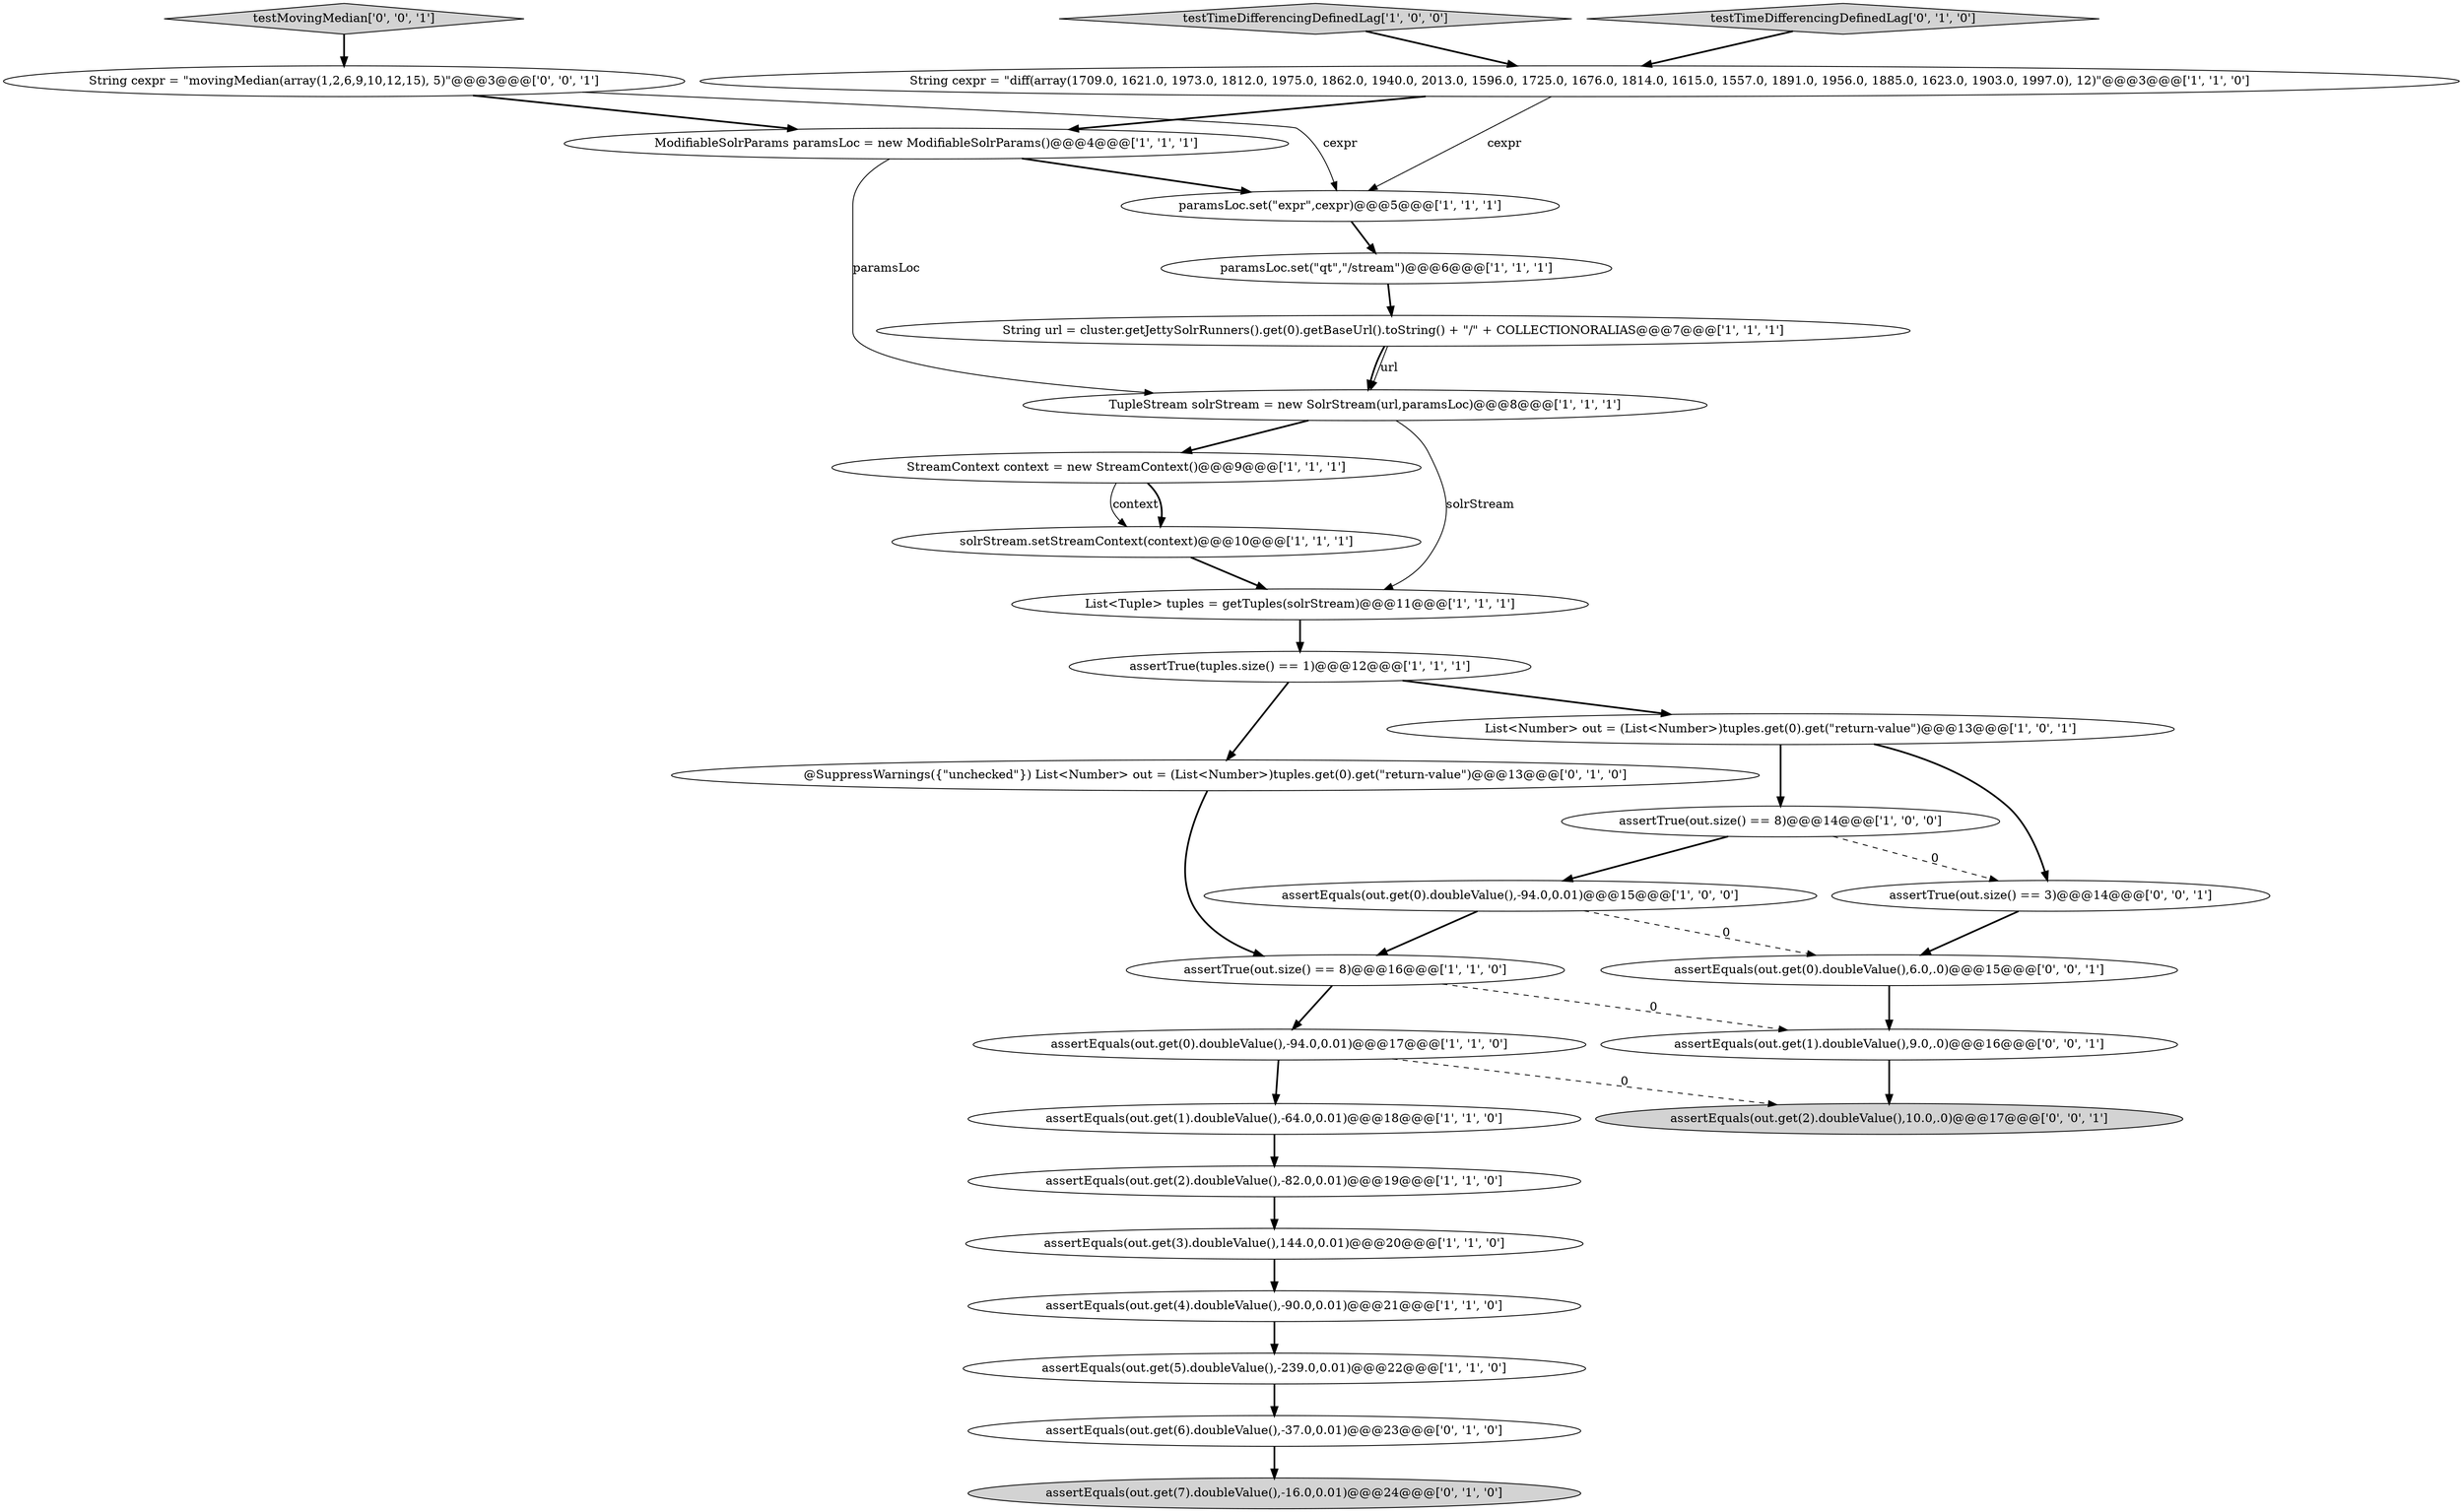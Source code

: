 digraph {
8 [style = filled, label = "ModifiableSolrParams paramsLoc = new ModifiableSolrParams()@@@4@@@['1', '1', '1']", fillcolor = white, shape = ellipse image = "AAA0AAABBB1BBB"];
20 [style = filled, label = "assertEquals(out.get(1).doubleValue(),-64.0,0.01)@@@18@@@['1', '1', '0']", fillcolor = white, shape = ellipse image = "AAA0AAABBB1BBB"];
1 [style = filled, label = "assertEquals(out.get(4).doubleValue(),-90.0,0.01)@@@21@@@['1', '1', '0']", fillcolor = white, shape = ellipse image = "AAA0AAABBB1BBB"];
28 [style = filled, label = "assertTrue(out.size() == 3)@@@14@@@['0', '0', '1']", fillcolor = white, shape = ellipse image = "AAA0AAABBB3BBB"];
15 [style = filled, label = "testTimeDifferencingDefinedLag['1', '0', '0']", fillcolor = lightgray, shape = diamond image = "AAA0AAABBB1BBB"];
11 [style = filled, label = "assertEquals(out.get(3).doubleValue(),144.0,0.01)@@@20@@@['1', '1', '0']", fillcolor = white, shape = ellipse image = "AAA0AAABBB1BBB"];
13 [style = filled, label = "String url = cluster.getJettySolrRunners().get(0).getBaseUrl().toString() + \"/\" + COLLECTIONORALIAS@@@7@@@['1', '1', '1']", fillcolor = white, shape = ellipse image = "AAA0AAABBB1BBB"];
26 [style = filled, label = "assertEquals(out.get(0).doubleValue(),6.0,.0)@@@15@@@['0', '0', '1']", fillcolor = white, shape = ellipse image = "AAA0AAABBB3BBB"];
19 [style = filled, label = "paramsLoc.set(\"expr\",cexpr)@@@5@@@['1', '1', '1']", fillcolor = white, shape = ellipse image = "AAA0AAABBB1BBB"];
5 [style = filled, label = "solrStream.setStreamContext(context)@@@10@@@['1', '1', '1']", fillcolor = white, shape = ellipse image = "AAA0AAABBB1BBB"];
23 [style = filled, label = "@SuppressWarnings({\"unchecked\"}) List<Number> out = (List<Number>)tuples.get(0).get(\"return-value\")@@@13@@@['0', '1', '0']", fillcolor = white, shape = ellipse image = "AAA0AAABBB2BBB"];
3 [style = filled, label = "assertEquals(out.get(2).doubleValue(),-82.0,0.01)@@@19@@@['1', '1', '0']", fillcolor = white, shape = ellipse image = "AAA0AAABBB1BBB"];
25 [style = filled, label = "assertEquals(out.get(2).doubleValue(),10.0,.0)@@@17@@@['0', '0', '1']", fillcolor = lightgray, shape = ellipse image = "AAA0AAABBB3BBB"];
6 [style = filled, label = "List<Tuple> tuples = getTuples(solrStream)@@@11@@@['1', '1', '1']", fillcolor = white, shape = ellipse image = "AAA0AAABBB1BBB"];
2 [style = filled, label = "assertEquals(out.get(0).doubleValue(),-94.0,0.01)@@@17@@@['1', '1', '0']", fillcolor = white, shape = ellipse image = "AAA0AAABBB1BBB"];
7 [style = filled, label = "List<Number> out = (List<Number>)tuples.get(0).get(\"return-value\")@@@13@@@['1', '0', '1']", fillcolor = white, shape = ellipse image = "AAA0AAABBB1BBB"];
18 [style = filled, label = "String cexpr = \"diff(array(1709.0, 1621.0, 1973.0, 1812.0, 1975.0, 1862.0, 1940.0, 2013.0, 1596.0, 1725.0, 1676.0, 1814.0, 1615.0, 1557.0, 1891.0, 1956.0, 1885.0, 1623.0, 1903.0, 1997.0), 12)\"@@@3@@@['1', '1', '0']", fillcolor = white, shape = ellipse image = "AAA0AAABBB1BBB"];
16 [style = filled, label = "TupleStream solrStream = new SolrStream(url,paramsLoc)@@@8@@@['1', '1', '1']", fillcolor = white, shape = ellipse image = "AAA0AAABBB1BBB"];
21 [style = filled, label = "testTimeDifferencingDefinedLag['0', '1', '0']", fillcolor = lightgray, shape = diamond image = "AAA0AAABBB2BBB"];
27 [style = filled, label = "String cexpr = \"movingMedian(array(1,2,6,9,10,12,15), 5)\"@@@3@@@['0', '0', '1']", fillcolor = white, shape = ellipse image = "AAA0AAABBB3BBB"];
24 [style = filled, label = "assertEquals(out.get(7).doubleValue(),-16.0,0.01)@@@24@@@['0', '1', '0']", fillcolor = lightgray, shape = ellipse image = "AAA0AAABBB2BBB"];
14 [style = filled, label = "assertTrue(out.size() == 8)@@@14@@@['1', '0', '0']", fillcolor = white, shape = ellipse image = "AAA0AAABBB1BBB"];
9 [style = filled, label = "StreamContext context = new StreamContext()@@@9@@@['1', '1', '1']", fillcolor = white, shape = ellipse image = "AAA0AAABBB1BBB"];
30 [style = filled, label = "testMovingMedian['0', '0', '1']", fillcolor = lightgray, shape = diamond image = "AAA0AAABBB3BBB"];
12 [style = filled, label = "paramsLoc.set(\"qt\",\"/stream\")@@@6@@@['1', '1', '1']", fillcolor = white, shape = ellipse image = "AAA0AAABBB1BBB"];
4 [style = filled, label = "assertEquals(out.get(5).doubleValue(),-239.0,0.01)@@@22@@@['1', '1', '0']", fillcolor = white, shape = ellipse image = "AAA0AAABBB1BBB"];
0 [style = filled, label = "assertEquals(out.get(0).doubleValue(),-94.0,0.01)@@@15@@@['1', '0', '0']", fillcolor = white, shape = ellipse image = "AAA0AAABBB1BBB"];
17 [style = filled, label = "assertTrue(tuples.size() == 1)@@@12@@@['1', '1', '1']", fillcolor = white, shape = ellipse image = "AAA0AAABBB1BBB"];
29 [style = filled, label = "assertEquals(out.get(1).doubleValue(),9.0,.0)@@@16@@@['0', '0', '1']", fillcolor = white, shape = ellipse image = "AAA0AAABBB3BBB"];
22 [style = filled, label = "assertEquals(out.get(6).doubleValue(),-37.0,0.01)@@@23@@@['0', '1', '0']", fillcolor = white, shape = ellipse image = "AAA0AAABBB2BBB"];
10 [style = filled, label = "assertTrue(out.size() == 8)@@@16@@@['1', '1', '0']", fillcolor = white, shape = ellipse image = "AAA0AAABBB1BBB"];
6->17 [style = bold, label=""];
1->4 [style = bold, label=""];
2->20 [style = bold, label=""];
19->12 [style = bold, label=""];
14->28 [style = dashed, label="0"];
11->1 [style = bold, label=""];
8->19 [style = bold, label=""];
13->16 [style = solid, label="url"];
26->29 [style = bold, label=""];
9->5 [style = solid, label="context"];
30->27 [style = bold, label=""];
3->11 [style = bold, label=""];
29->25 [style = bold, label=""];
28->26 [style = bold, label=""];
0->26 [style = dashed, label="0"];
20->3 [style = bold, label=""];
10->29 [style = dashed, label="0"];
8->16 [style = solid, label="paramsLoc"];
15->18 [style = bold, label=""];
13->16 [style = bold, label=""];
17->23 [style = bold, label=""];
21->18 [style = bold, label=""];
7->14 [style = bold, label=""];
17->7 [style = bold, label=""];
12->13 [style = bold, label=""];
16->6 [style = solid, label="solrStream"];
0->10 [style = bold, label=""];
5->6 [style = bold, label=""];
14->0 [style = bold, label=""];
7->28 [style = bold, label=""];
2->25 [style = dashed, label="0"];
23->10 [style = bold, label=""];
9->5 [style = bold, label=""];
10->2 [style = bold, label=""];
18->8 [style = bold, label=""];
18->19 [style = solid, label="cexpr"];
22->24 [style = bold, label=""];
4->22 [style = bold, label=""];
27->8 [style = bold, label=""];
16->9 [style = bold, label=""];
27->19 [style = solid, label="cexpr"];
}
